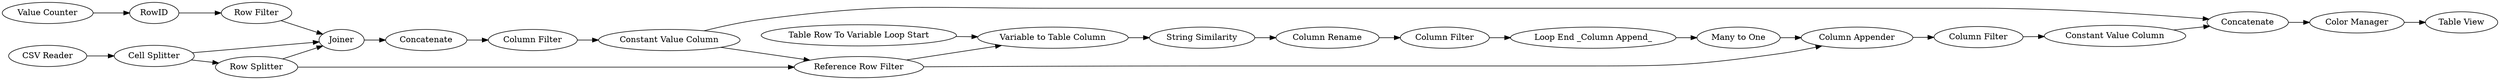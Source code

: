 digraph {
	"-5116242877451927524_23" [label=Concatenate]
	"1557817564487991494_43" [label="Table View"]
	"1632022742021185471_31" [label="Column Filter"]
	"1632022742021185471_30" [label="Column Rename"]
	"7962090245808068909_19" [label="Row Filter"]
	"1557817564487991494_17" [label="Cell Splitter"]
	"1557817564487991494_16" [label="CSV Reader"]
	"-5116242877451927524_37" [label="Constant Value Column"]
	"1632022742021185471_27" [label="String Similarity"]
	"7962090245808068909_18" [label="Value Counter"]
	"7962090245808068909_20" [label=RowID]
	"1632022742021185471_28" [label="Reference Row Filter"]
	"-5116242877451927524_22" [label=Joiner]
	"1632022742021185471_34" [label="Column Appender"]
	"1632022742021185471_24" [label="Table Row To Variable Loop Start"]
	"1557817564487991494_44" [label="Color Manager"]
	"1557817564487991494_40" [label="Row Splitter"]
	"1557817564487991494_39" [label=Concatenate]
	"-5116242877451927524_36" [label="Column Filter"]
	"1632022742021185471_25" [label="Variable to Table Column"]
	"1632022742021185471_32" [label="Loop End _Column Append_"]
	"1632022742021185471_33" [label="Many to One"]
	"1632022742021185471_35" [label="Column Filter"]
	"1632022742021185471_38" [label="Constant Value Column"]
	"-5116242877451927524_22" -> "-5116242877451927524_23"
	"-5116242877451927524_23" -> "-5116242877451927524_36"
	"-5116242877451927524_37" -> "1557817564487991494_39"
	"-5116242877451927524_37" -> "1632022742021185471_28"
	"1632022742021185471_38" -> "1557817564487991494_39"
	"1632022742021185471_25" -> "1632022742021185471_27"
	"1632022742021185471_28" -> "1632022742021185471_25"
	"1557817564487991494_40" -> "-5116242877451927524_22"
	"1632022742021185471_34" -> "1632022742021185471_35"
	"1557817564487991494_17" -> "-5116242877451927524_22"
	"1557817564487991494_44" -> "1557817564487991494_43"
	"7962090245808068909_20" -> "7962090245808068909_19"
	"1632022742021185471_33" -> "1632022742021185471_34"
	"1632022742021185471_27" -> "1632022742021185471_30"
	"1557817564487991494_39" -> "1557817564487991494_44"
	"1632022742021185471_32" -> "1632022742021185471_33"
	"1632022742021185471_28" -> "1632022742021185471_34"
	"1557817564487991494_16" -> "1557817564487991494_17"
	"1632022742021185471_35" -> "1632022742021185471_38"
	"1632022742021185471_24" -> "1632022742021185471_25"
	"7962090245808068909_18" -> "7962090245808068909_20"
	"7962090245808068909_19" -> "-5116242877451927524_22"
	"1557817564487991494_17" -> "1557817564487991494_40"
	"1632022742021185471_31" -> "1632022742021185471_32"
	"-5116242877451927524_36" -> "-5116242877451927524_37"
	"1632022742021185471_30" -> "1632022742021185471_31"
	"1557817564487991494_40" -> "1632022742021185471_28"
	rankdir=LR
}
